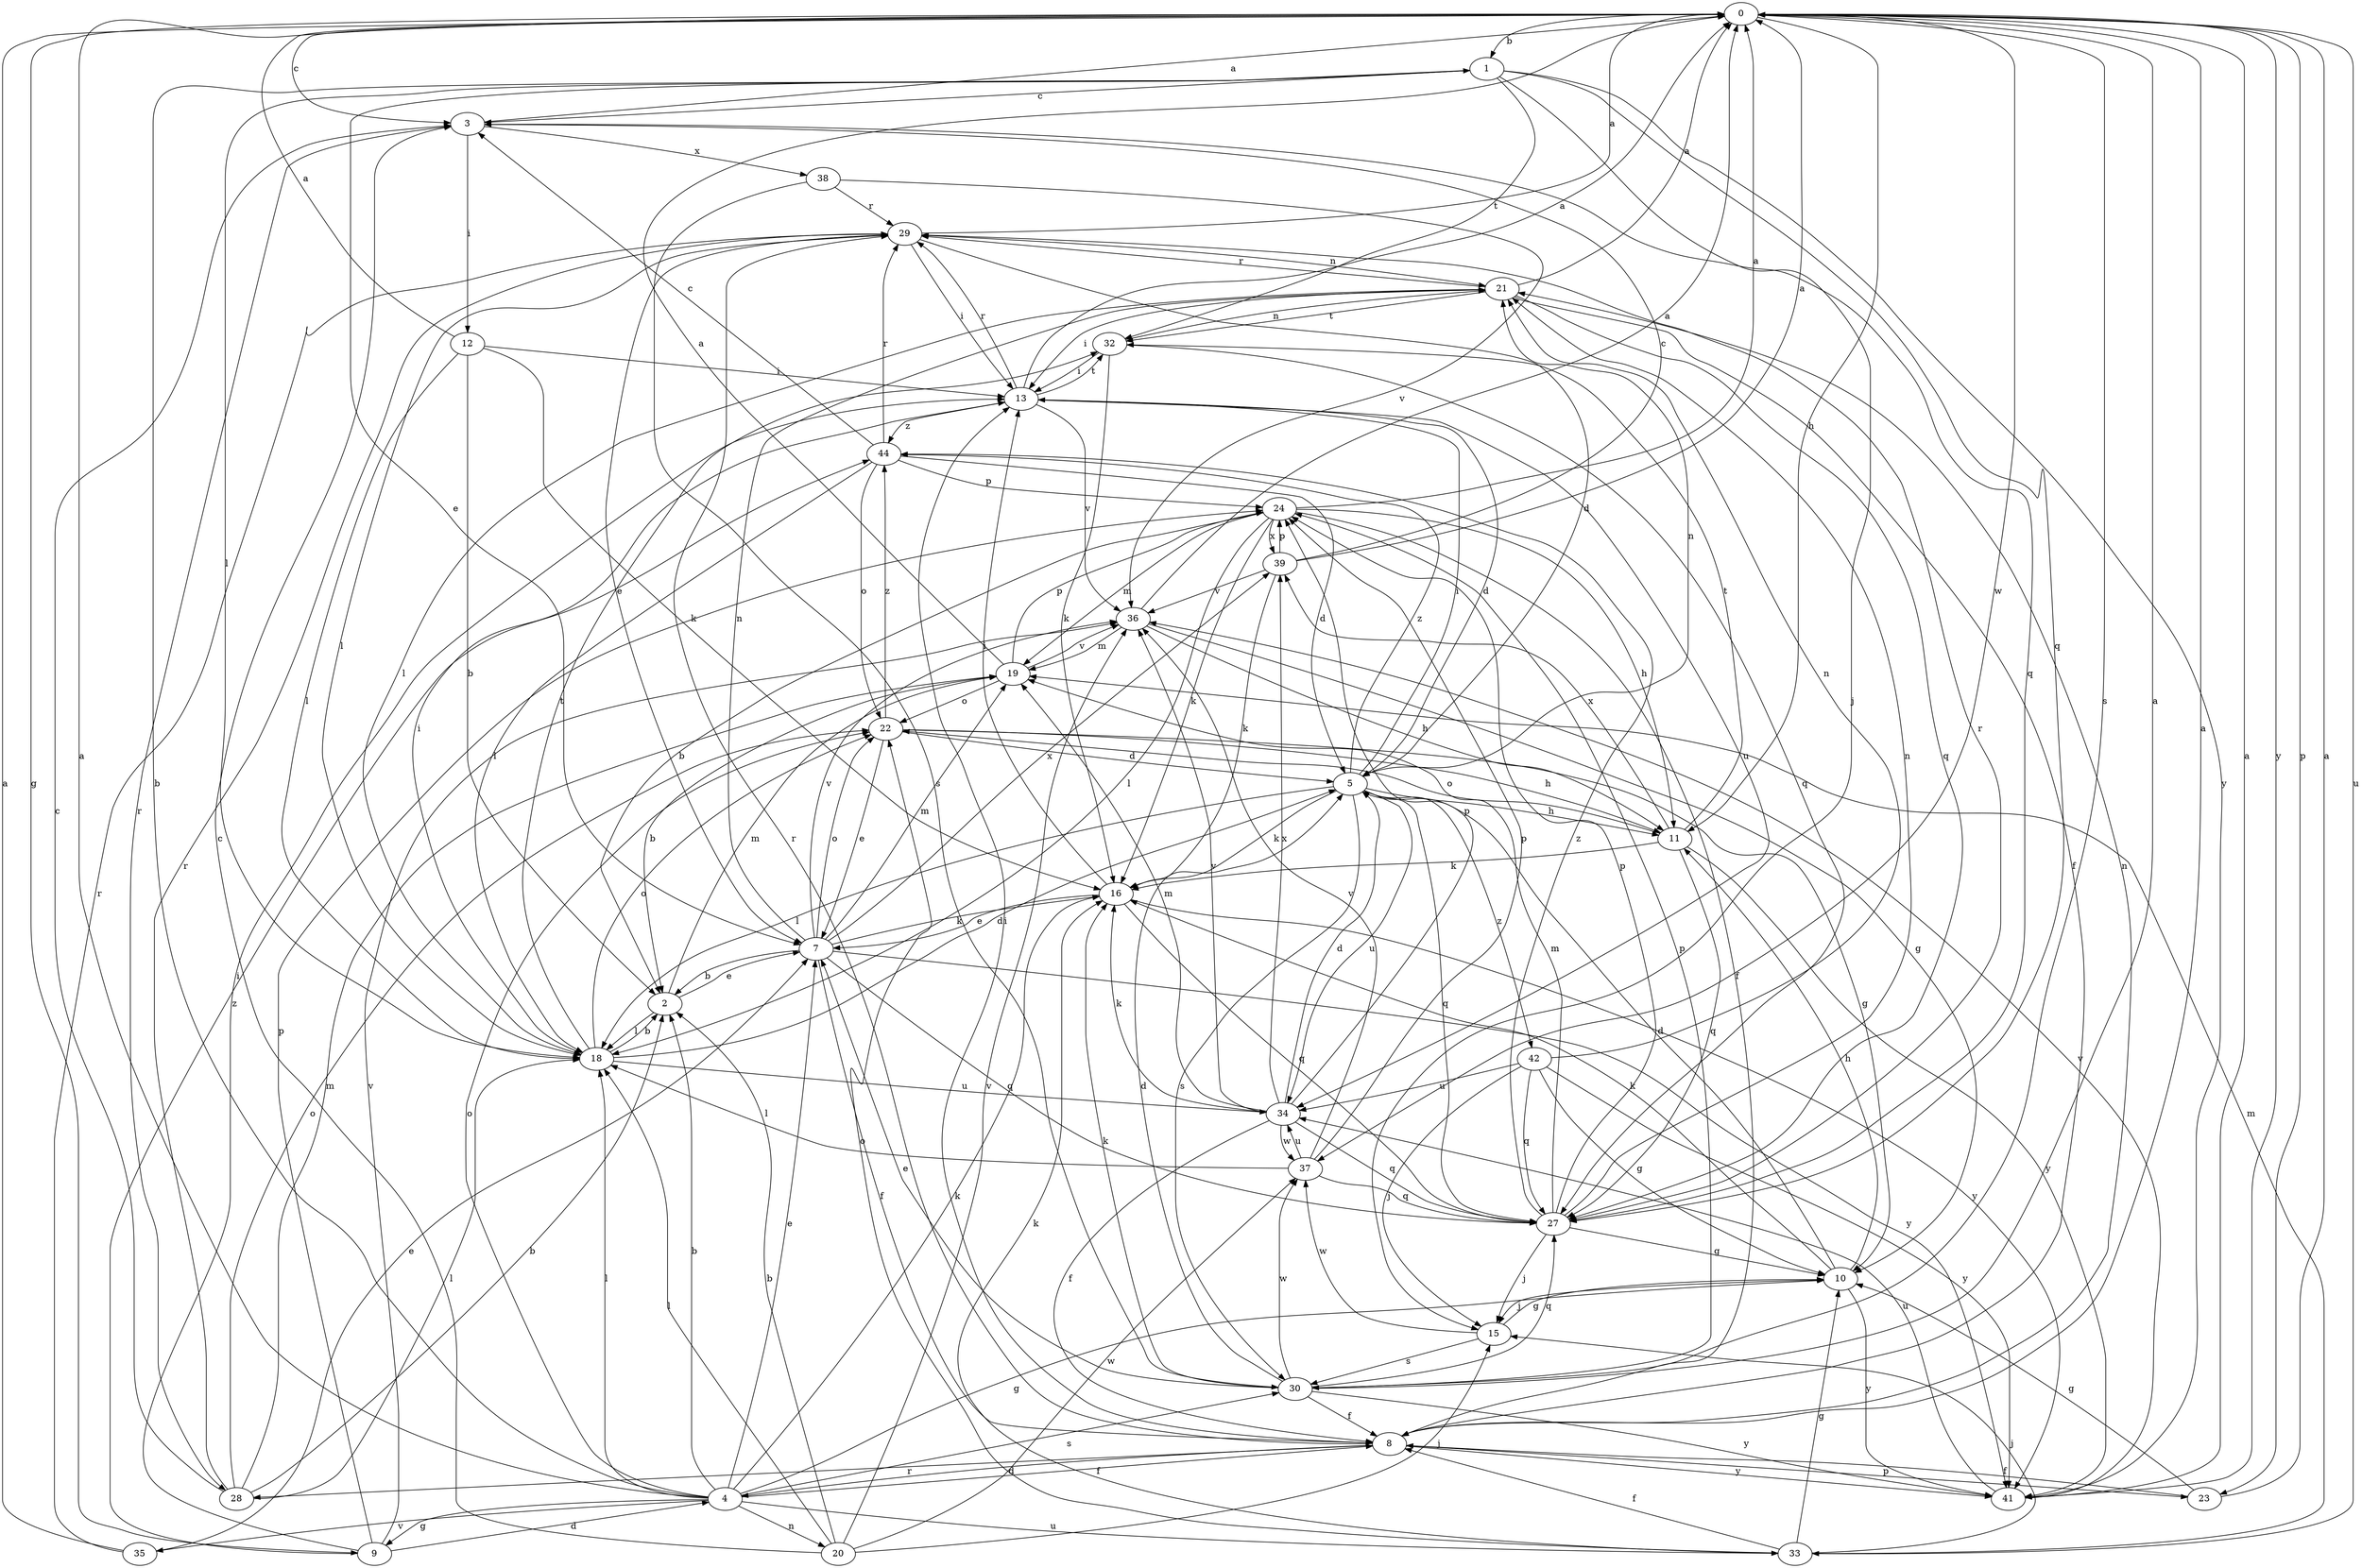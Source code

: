 strict digraph  {
0;
1;
2;
3;
4;
5;
7;
8;
9;
10;
11;
12;
13;
15;
16;
18;
19;
20;
21;
22;
23;
24;
27;
28;
29;
30;
32;
33;
34;
35;
36;
37;
38;
39;
41;
42;
44;
0 -> 1  [label=b];
0 -> 3  [label=c];
0 -> 9  [label=g];
0 -> 11  [label=h];
0 -> 23  [label=p];
0 -> 30  [label=s];
0 -> 33  [label=u];
0 -> 37  [label=w];
0 -> 41  [label=y];
1 -> 3  [label=c];
1 -> 7  [label=e];
1 -> 15  [label=j];
1 -> 18  [label=l];
1 -> 27  [label=q];
1 -> 32  [label=t];
1 -> 41  [label=y];
2 -> 7  [label=e];
2 -> 18  [label=l];
2 -> 19  [label=m];
3 -> 0  [label=a];
3 -> 12  [label=i];
3 -> 27  [label=q];
3 -> 28  [label=r];
3 -> 38  [label=x];
4 -> 0  [label=a];
4 -> 1  [label=b];
4 -> 2  [label=b];
4 -> 7  [label=e];
4 -> 8  [label=f];
4 -> 9  [label=g];
4 -> 10  [label=g];
4 -> 16  [label=k];
4 -> 18  [label=l];
4 -> 20  [label=n];
4 -> 22  [label=o];
4 -> 30  [label=s];
4 -> 33  [label=u];
4 -> 35  [label=v];
5 -> 11  [label=h];
5 -> 13  [label=i];
5 -> 16  [label=k];
5 -> 18  [label=l];
5 -> 21  [label=n];
5 -> 27  [label=q];
5 -> 30  [label=s];
5 -> 34  [label=u];
5 -> 42  [label=z];
5 -> 44  [label=z];
7 -> 2  [label=b];
7 -> 8  [label=f];
7 -> 16  [label=k];
7 -> 19  [label=m];
7 -> 21  [label=n];
7 -> 22  [label=o];
7 -> 27  [label=q];
7 -> 36  [label=v];
7 -> 39  [label=x];
7 -> 41  [label=y];
8 -> 0  [label=a];
8 -> 4  [label=d];
8 -> 13  [label=i];
8 -> 21  [label=n];
8 -> 23  [label=p];
8 -> 28  [label=r];
8 -> 29  [label=r];
8 -> 41  [label=y];
9 -> 4  [label=d];
9 -> 13  [label=i];
9 -> 24  [label=p];
9 -> 36  [label=v];
9 -> 44  [label=z];
10 -> 5  [label=d];
10 -> 11  [label=h];
10 -> 15  [label=j];
10 -> 16  [label=k];
10 -> 41  [label=y];
11 -> 16  [label=k];
11 -> 22  [label=o];
11 -> 27  [label=q];
11 -> 32  [label=t];
11 -> 39  [label=x];
11 -> 41  [label=y];
12 -> 0  [label=a];
12 -> 2  [label=b];
12 -> 13  [label=i];
12 -> 16  [label=k];
12 -> 18  [label=l];
13 -> 0  [label=a];
13 -> 5  [label=d];
13 -> 29  [label=r];
13 -> 32  [label=t];
13 -> 34  [label=u];
13 -> 36  [label=v];
13 -> 44  [label=z];
15 -> 10  [label=g];
15 -> 30  [label=s];
15 -> 37  [label=w];
16 -> 7  [label=e];
16 -> 13  [label=i];
16 -> 27  [label=q];
16 -> 41  [label=y];
18 -> 2  [label=b];
18 -> 5  [label=d];
18 -> 13  [label=i];
18 -> 22  [label=o];
18 -> 32  [label=t];
18 -> 34  [label=u];
19 -> 0  [label=a];
19 -> 2  [label=b];
19 -> 22  [label=o];
19 -> 24  [label=p];
19 -> 36  [label=v];
20 -> 2  [label=b];
20 -> 3  [label=c];
20 -> 15  [label=j];
20 -> 18  [label=l];
20 -> 36  [label=v];
20 -> 37  [label=w];
21 -> 0  [label=a];
21 -> 8  [label=f];
21 -> 13  [label=i];
21 -> 18  [label=l];
21 -> 27  [label=q];
21 -> 29  [label=r];
21 -> 32  [label=t];
22 -> 5  [label=d];
22 -> 7  [label=e];
22 -> 10  [label=g];
22 -> 11  [label=h];
22 -> 44  [label=z];
23 -> 0  [label=a];
23 -> 8  [label=f];
23 -> 10  [label=g];
24 -> 0  [label=a];
24 -> 2  [label=b];
24 -> 8  [label=f];
24 -> 11  [label=h];
24 -> 16  [label=k];
24 -> 18  [label=l];
24 -> 19  [label=m];
24 -> 39  [label=x];
27 -> 10  [label=g];
27 -> 15  [label=j];
27 -> 19  [label=m];
27 -> 21  [label=n];
27 -> 24  [label=p];
27 -> 29  [label=r];
27 -> 44  [label=z];
28 -> 2  [label=b];
28 -> 3  [label=c];
28 -> 18  [label=l];
28 -> 19  [label=m];
28 -> 22  [label=o];
28 -> 29  [label=r];
29 -> 0  [label=a];
29 -> 5  [label=d];
29 -> 7  [label=e];
29 -> 13  [label=i];
29 -> 18  [label=l];
29 -> 21  [label=n];
30 -> 0  [label=a];
30 -> 5  [label=d];
30 -> 7  [label=e];
30 -> 8  [label=f];
30 -> 16  [label=k];
30 -> 24  [label=p];
30 -> 27  [label=q];
30 -> 37  [label=w];
30 -> 41  [label=y];
32 -> 13  [label=i];
32 -> 16  [label=k];
32 -> 21  [label=n];
32 -> 27  [label=q];
33 -> 8  [label=f];
33 -> 10  [label=g];
33 -> 15  [label=j];
33 -> 16  [label=k];
33 -> 19  [label=m];
33 -> 22  [label=o];
34 -> 5  [label=d];
34 -> 8  [label=f];
34 -> 16  [label=k];
34 -> 19  [label=m];
34 -> 24  [label=p];
34 -> 27  [label=q];
34 -> 36  [label=v];
34 -> 37  [label=w];
34 -> 39  [label=x];
35 -> 0  [label=a];
35 -> 7  [label=e];
35 -> 29  [label=r];
36 -> 0  [label=a];
36 -> 10  [label=g];
36 -> 11  [label=h];
36 -> 19  [label=m];
37 -> 18  [label=l];
37 -> 24  [label=p];
37 -> 27  [label=q];
37 -> 34  [label=u];
37 -> 36  [label=v];
38 -> 29  [label=r];
38 -> 30  [label=s];
38 -> 36  [label=v];
39 -> 0  [label=a];
39 -> 3  [label=c];
39 -> 16  [label=k];
39 -> 24  [label=p];
39 -> 36  [label=v];
41 -> 0  [label=a];
41 -> 34  [label=u];
41 -> 36  [label=v];
42 -> 10  [label=g];
42 -> 15  [label=j];
42 -> 21  [label=n];
42 -> 27  [label=q];
42 -> 34  [label=u];
42 -> 41  [label=y];
44 -> 3  [label=c];
44 -> 5  [label=d];
44 -> 18  [label=l];
44 -> 22  [label=o];
44 -> 24  [label=p];
44 -> 29  [label=r];
}
